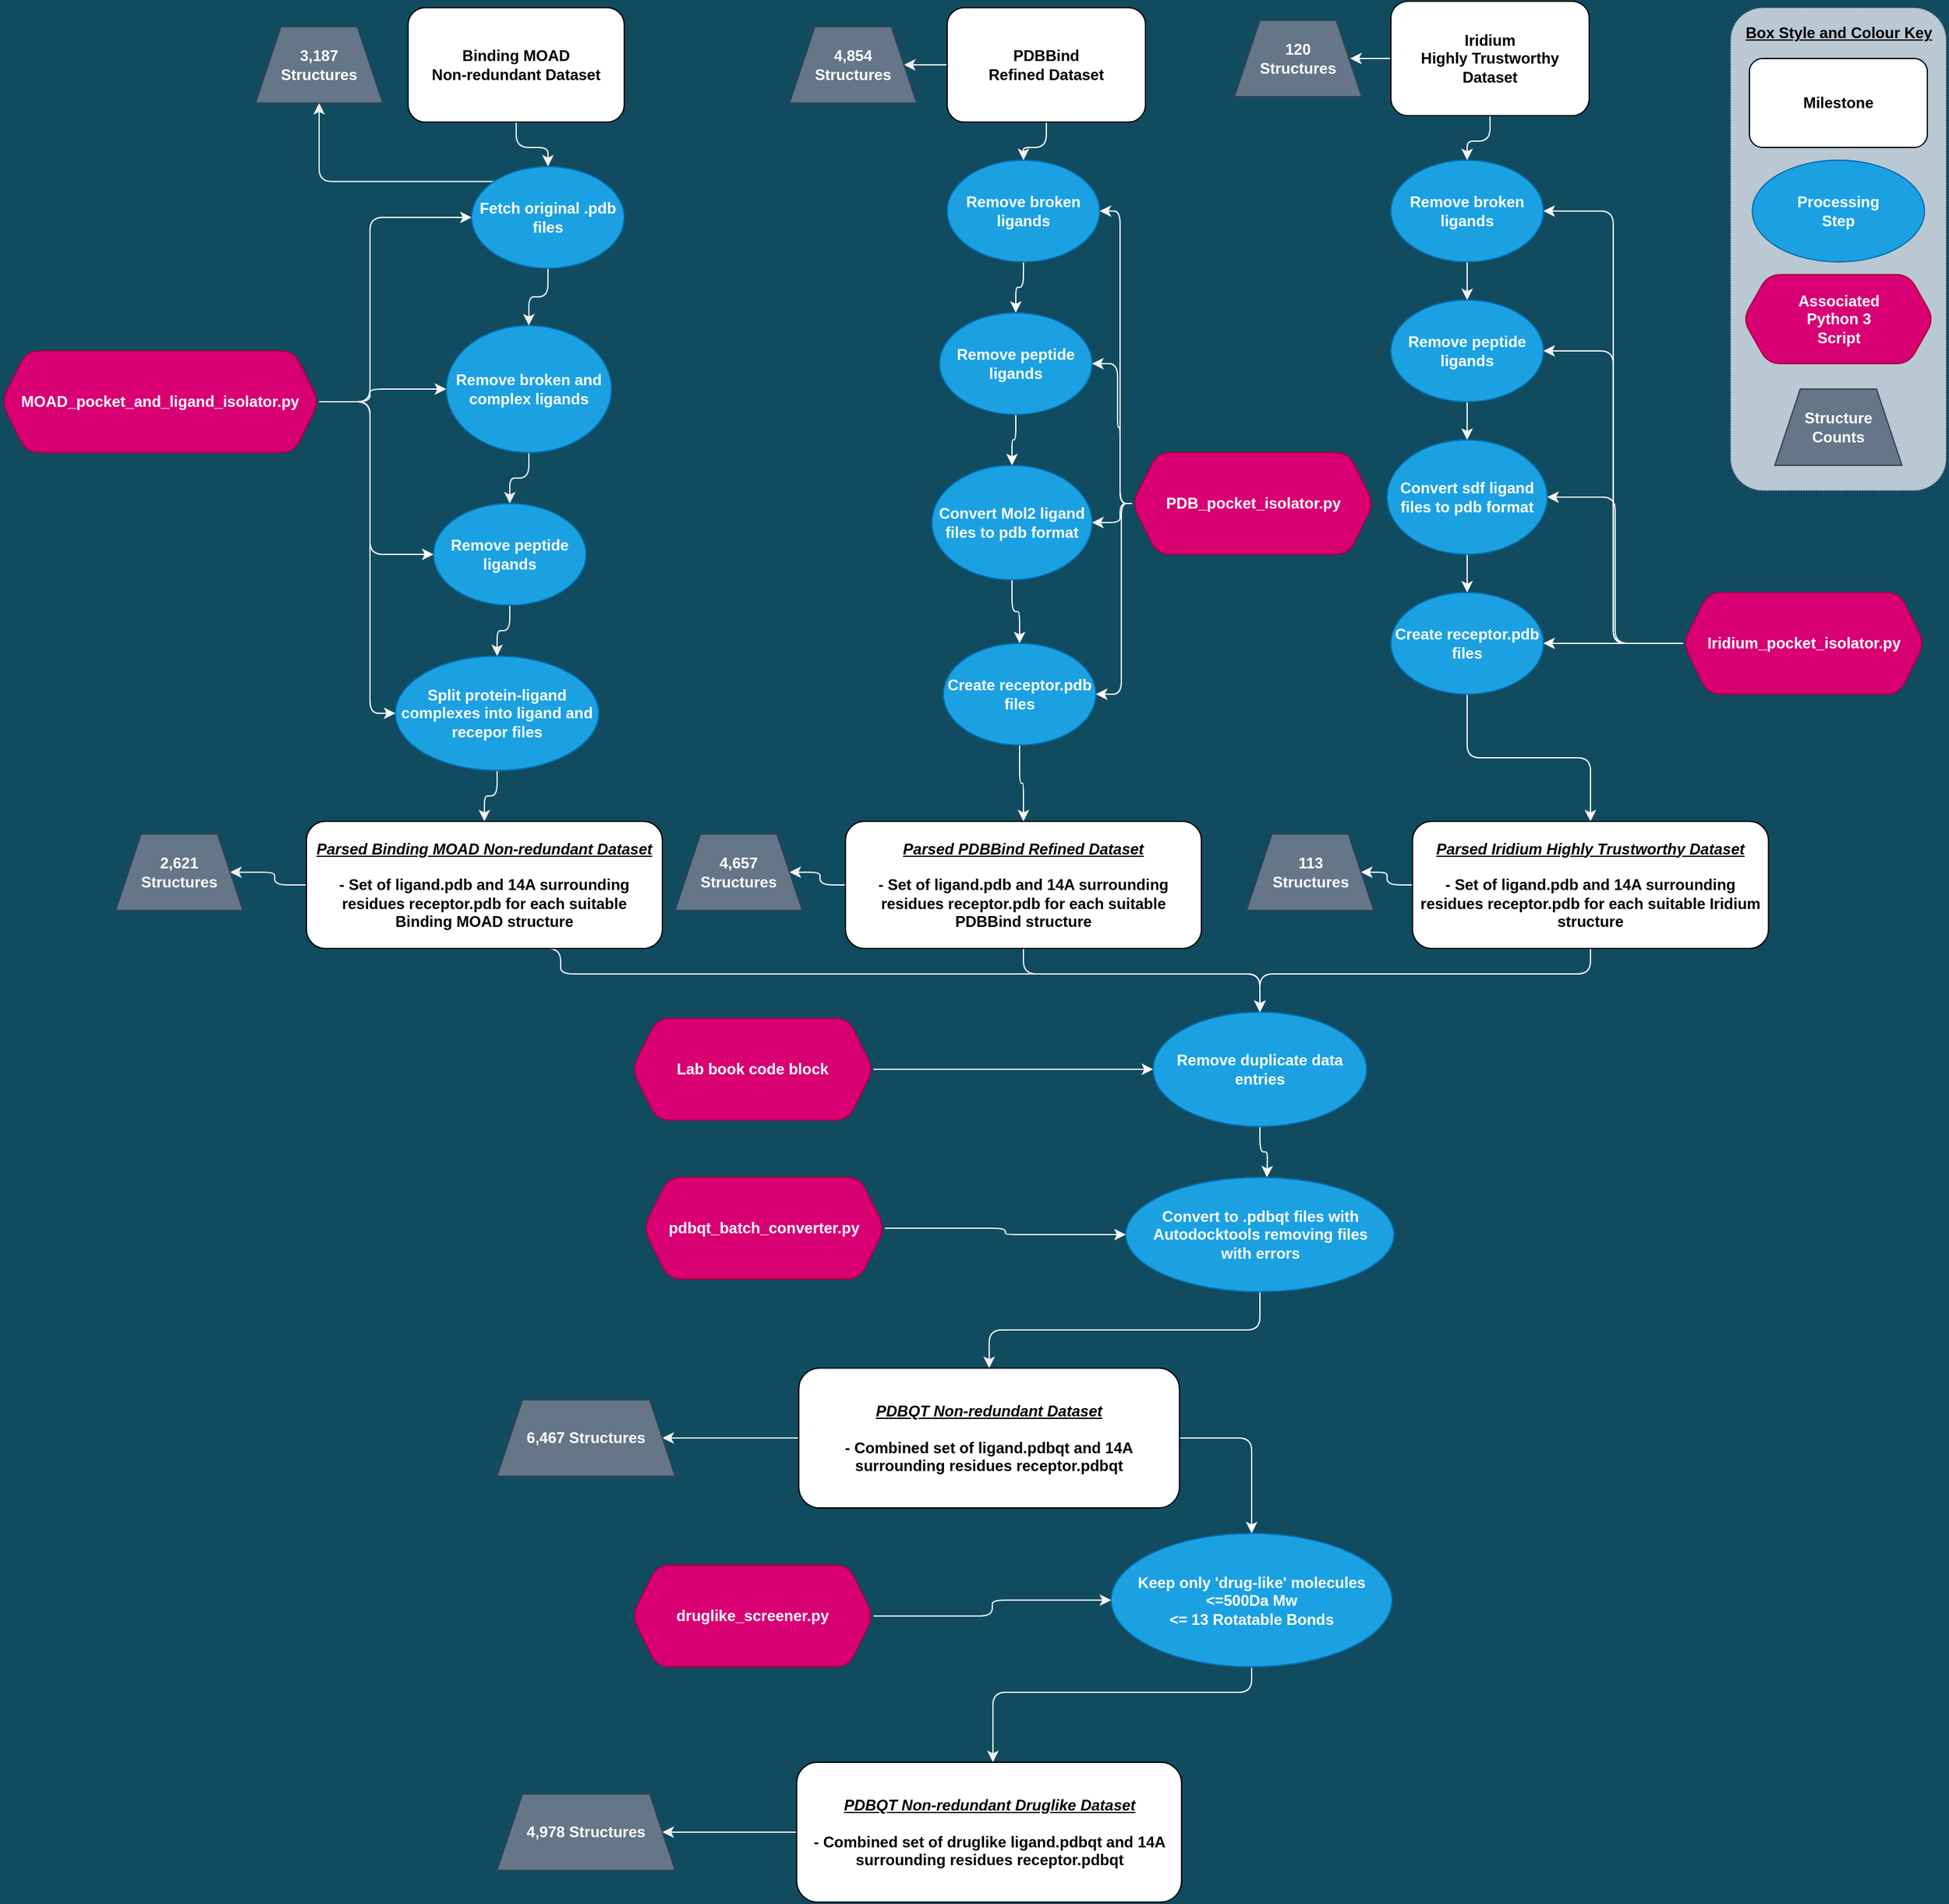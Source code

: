 <mxfile version="14.6.0" type="device"><diagram id="MezgeDCDJQZhVXjwhnEP" name="Page-1"><mxGraphModel dx="2286" dy="943" grid="1" gridSize="10" guides="1" tooltips="1" connect="1" arrows="1" fold="1" page="0" pageScale="1" pageWidth="827" pageHeight="1000" background="#114B5F" math="0" shadow="0"><root><mxCell id="0"/><mxCell id="1" parent="0"/><mxCell id="ap78udexULdiu0JYZYRn-50" value="" style="rounded=1;whiteSpace=wrap;html=1;strokeWidth=1;dashed=1;dashPattern=1 1;fillColor=#bac8d3;strokeColor=#23445d;" parent="1" vertex="1"><mxGeometry x="970.01" y="10" width="170" height="380" as="geometry"/></mxCell><mxCell id="lSpIPOoU5kkB3JWMY7nx-2" value="" style="edgeStyle=orthogonalEdgeStyle;rounded=1;orthogonalLoop=1;jettySize=auto;html=1;strokeColor=#F0F0F0;" parent="1" source="EFMOVaQ2oTUfK1_Tt2sc-1" target="lSpIPOoU5kkB3JWMY7nx-1" edge="1"><mxGeometry relative="1" as="geometry"/></mxCell><mxCell id="EFMOVaQ2oTUfK1_Tt2sc-1" value="&lt;div&gt;Binding MOAD &lt;br&gt;&lt;/div&gt;&lt;div&gt;Non-redundant Dataset&lt;/div&gt;" style="rounded=1;whiteSpace=wrap;html=1;sketch=0;fontStyle=1" parent="1" vertex="1"><mxGeometry x="-70" y="10" width="170" height="90" as="geometry"/></mxCell><mxCell id="LbE3GEjos6kFHarrjm6z-2" value="" style="edgeStyle=orthogonalEdgeStyle;rounded=1;orthogonalLoop=1;jettySize=auto;html=1;strokeColor=#FAFAFA;" parent="1" source="EFMOVaQ2oTUfK1_Tt2sc-2" target="LbE3GEjos6kFHarrjm6z-1" edge="1"><mxGeometry relative="1" as="geometry"/></mxCell><mxCell id="PlJlGjLLQgumHYNmqwMB-20" style="edgeStyle=orthogonalEdgeStyle;rounded=1;orthogonalLoop=1;jettySize=auto;html=1;exitX=0;exitY=0.5;exitDx=0;exitDy=0;entryX=1;entryY=0.5;entryDx=0;entryDy=0;strokeColor=#F0F0F0;" parent="1" source="EFMOVaQ2oTUfK1_Tt2sc-2" target="PlJlGjLLQgumHYNmqwMB-5" edge="1"><mxGeometry relative="1" as="geometry"/></mxCell><mxCell id="EFMOVaQ2oTUfK1_Tt2sc-2" value="&lt;div&gt;PDBBind &lt;br&gt;&lt;/div&gt;&lt;div&gt;Refined Dataset&lt;/div&gt;" style="rounded=1;whiteSpace=wrap;html=1;sketch=0;fontStyle=1" parent="1" vertex="1"><mxGeometry x="354" y="10" width="156" height="90" as="geometry"/></mxCell><mxCell id="PlJlGjLLQgumHYNmqwMB-7" style="edgeStyle=orthogonalEdgeStyle;rounded=1;orthogonalLoop=1;jettySize=auto;html=1;entryX=0.5;entryY=0;entryDx=0;entryDy=0;strokeColor=#F0F0F0;" parent="1" source="EFMOVaQ2oTUfK1_Tt2sc-4" target="EFMOVaQ2oTUfK1_Tt2sc-6" edge="1"><mxGeometry relative="1" as="geometry"/></mxCell><mxCell id="EFMOVaQ2oTUfK1_Tt2sc-4" value="Split protein-ligand complexes into ligand and recepor files" style="ellipse;whiteSpace=wrap;html=1;rounded=1;sketch=0;fillColor=#1ba1e2;strokeColor=#006EAF;fontColor=#ffffff;fontStyle=1" parent="1" vertex="1"><mxGeometry x="-80" y="520" width="160" height="90" as="geometry"/></mxCell><mxCell id="EFMOVaQ2oTUfK1_Tt2sc-17" value="" style="edgeStyle=orthogonalEdgeStyle;curved=0;rounded=1;sketch=0;orthogonalLoop=1;jettySize=auto;html=1;strokeColor=#F7F7F7;fillColor=#F45B69;fontColor=#E4FDE1;exitX=0.5;exitY=1;exitDx=0;exitDy=0;entryX=0.5;entryY=0;entryDx=0;entryDy=0;fontStyle=1" parent="1" source="EFMOVaQ2oTUfK1_Tt2sc-29" edge="1"><mxGeometry relative="1" as="geometry"><mxPoint x="383" y="885" as="sourcePoint"/><mxPoint x="605.5" y="930" as="targetPoint"/><Array as="points"/></mxGeometry></mxCell><mxCell id="PlJlGjLLQgumHYNmqwMB-8" style="edgeStyle=orthogonalEdgeStyle;rounded=1;orthogonalLoop=1;jettySize=auto;html=1;exitX=0.5;exitY=1;exitDx=0;exitDy=0;entryX=0.5;entryY=0;entryDx=0;entryDy=0;strokeColor=#F0F0F0;" parent="1" source="EFMOVaQ2oTUfK1_Tt2sc-6" target="EFMOVaQ2oTUfK1_Tt2sc-29" edge="1"><mxGeometry relative="1" as="geometry"><Array as="points"><mxPoint x="50" y="750"/><mxPoint x="50" y="770"/><mxPoint x="600" y="770"/></Array></mxGeometry></mxCell><mxCell id="PlJlGjLLQgumHYNmqwMB-13" style="edgeStyle=orthogonalEdgeStyle;rounded=1;orthogonalLoop=1;jettySize=auto;html=1;exitX=0;exitY=0.5;exitDx=0;exitDy=0;strokeColor=#F0F0F0;" parent="1" source="EFMOVaQ2oTUfK1_Tt2sc-6" target="tLzg3_uOiemItxgVEjJa-21" edge="1"><mxGeometry relative="1" as="geometry"><mxPoint x="-200" y="650" as="targetPoint"/></mxGeometry></mxCell><mxCell id="EFMOVaQ2oTUfK1_Tt2sc-6" value="&lt;div&gt;&lt;u&gt;&lt;i&gt;Parsed Binding MOAD Non-redundant Dataset&lt;/i&gt;&lt;/u&gt;&lt;br&gt;&lt;/div&gt;&lt;div&gt;&lt;br&gt;&lt;/div&gt;&lt;div&gt;- Set of ligand.pdb and 14A surrounding residues receptor.pdb for each suitable &lt;br&gt;&lt;/div&gt;&lt;div&gt;Binding MOAD structure&lt;br&gt;&lt;/div&gt;" style="rounded=1;whiteSpace=wrap;html=1;sketch=0;fontStyle=1" parent="1" vertex="1"><mxGeometry x="-150" y="650" width="280" height="100" as="geometry"/></mxCell><mxCell id="EFMOVaQ2oTUfK1_Tt2sc-20" value="" style="edgeStyle=orthogonalEdgeStyle;curved=0;rounded=1;sketch=0;orthogonalLoop=1;jettySize=auto;html=1;strokeColor=#F7F7F7;fillColor=#F45B69;fontColor=#E4FDE1;fontStyle=1;exitX=0.5;exitY=1;exitDx=0;exitDy=0;" parent="1" source="_wMHOe0y29-BR3RIIAne-4" edge="1"><mxGeometry relative="1" as="geometry"><mxPoint x="390" y="1390" as="targetPoint"/><Array as="points"><mxPoint x="594" y="1335"/><mxPoint x="390" y="1335"/></Array><mxPoint x="573" y="1314.056" as="sourcePoint"/></mxGeometry></mxCell><mxCell id="EFMOVaQ2oTUfK1_Tt2sc-29" value="&lt;div&gt;Remove duplicate data &lt;br&gt;&lt;/div&gt;&lt;div&gt;entries&lt;/div&gt;" style="ellipse;whiteSpace=wrap;html=1;rounded=0;sketch=0;strokeColor=#006EAF;fillColor=#1ba1e2;fontColor=#ffffff;fontStyle=1" parent="1" vertex="1"><mxGeometry x="516" y="800" width="168" height="90" as="geometry"/></mxCell><mxCell id="tLzg3_uOiemItxgVEjJa-28" style="edgeStyle=orthogonalEdgeStyle;rounded=1;orthogonalLoop=1;jettySize=auto;html=1;strokeColor=#F7F7F7;exitX=0.5;exitY=1;exitDx=0;exitDy=0;" parent="1" source="_wMHOe0y29-BR3RIIAne-1" target="ap78udexULdiu0JYZYRn-2" edge="1"><mxGeometry relative="1" as="geometry"><mxPoint x="605.5" y="1035" as="sourcePoint"/></mxGeometry></mxCell><mxCell id="ap78udexULdiu0JYZYRn-19" style="edgeStyle=orthogonalEdgeStyle;rounded=1;orthogonalLoop=1;jettySize=auto;html=1;entryX=0.5;entryY=0;entryDx=0;entryDy=0;strokeColor=#FAFAFA;exitX=1;exitY=0.5;exitDx=0;exitDy=0;" parent="1" source="ap78udexULdiu0JYZYRn-2" target="_wMHOe0y29-BR3RIIAne-4" edge="1"><mxGeometry relative="1" as="geometry"><mxPoint x="594.5" y="1225" as="targetPoint"/></mxGeometry></mxCell><mxCell id="PlJlGjLLQgumHYNmqwMB-15" style="edgeStyle=orthogonalEdgeStyle;rounded=1;orthogonalLoop=1;jettySize=auto;html=1;entryX=1;entryY=0.5;entryDx=0;entryDy=0;strokeColor=#F0F0F0;" parent="1" source="ap78udexULdiu0JYZYRn-2" target="PlJlGjLLQgumHYNmqwMB-14" edge="1"><mxGeometry relative="1" as="geometry"/></mxCell><mxCell id="ap78udexULdiu0JYZYRn-2" value="&lt;div&gt;&lt;u&gt;&lt;i&gt;PDBQT Non-redundant Dataset&lt;/i&gt;&lt;/u&gt;&lt;/div&gt;&lt;div&gt;&lt;br&gt;&lt;/div&gt;&lt;div&gt;- Combined set of ligand.pdbqt and 14A surrounding residues receptor.pdbqt &lt;br&gt;&lt;/div&gt;" style="rounded=1;whiteSpace=wrap;html=1;sketch=0;fontStyle=1" parent="1" vertex="1"><mxGeometry x="237.25" y="1080" width="299.5" height="110" as="geometry"/></mxCell><mxCell id="LbE3GEjos6kFHarrjm6z-16" style="edgeStyle=orthogonalEdgeStyle;rounded=1;orthogonalLoop=1;jettySize=auto;html=1;entryX=0;entryY=0.5;entryDx=0;entryDy=0;strokeColor=#FAFAFA;" parent="1" source="ap78udexULdiu0JYZYRn-24" target="lSpIPOoU5kkB3JWMY7nx-1" edge="1"><mxGeometry relative="1" as="geometry"><Array as="points"><mxPoint x="-100" y="320"/><mxPoint x="-100" y="175"/></Array></mxGeometry></mxCell><mxCell id="LbE3GEjos6kFHarrjm6z-17" style="edgeStyle=orthogonalEdgeStyle;rounded=1;orthogonalLoop=1;jettySize=auto;html=1;strokeColor=#FAFAFA;" parent="1" source="ap78udexULdiu0JYZYRn-24" target="s8GyDOgWR_Reh2gdY-Z_-3" edge="1"><mxGeometry relative="1" as="geometry"><Array as="points"><mxPoint x="-100" y="320"/><mxPoint x="-100" y="310"/></Array></mxGeometry></mxCell><mxCell id="LbE3GEjos6kFHarrjm6z-18" style="edgeStyle=orthogonalEdgeStyle;rounded=1;orthogonalLoop=1;jettySize=auto;html=1;entryX=0;entryY=0.5;entryDx=0;entryDy=0;strokeColor=#FAFAFA;" parent="1" source="ap78udexULdiu0JYZYRn-24" target="s8GyDOgWR_Reh2gdY-Z_-6" edge="1"><mxGeometry relative="1" as="geometry"><Array as="points"><mxPoint x="-100" y="320"/><mxPoint x="-100" y="440"/></Array></mxGeometry></mxCell><mxCell id="LbE3GEjos6kFHarrjm6z-19" style="edgeStyle=orthogonalEdgeStyle;rounded=1;orthogonalLoop=1;jettySize=auto;html=1;entryX=0;entryY=0.5;entryDx=0;entryDy=0;strokeColor=#FAFAFA;" parent="1" source="ap78udexULdiu0JYZYRn-24" target="EFMOVaQ2oTUfK1_Tt2sc-4" edge="1"><mxGeometry relative="1" as="geometry"><Array as="points"><mxPoint x="-100" y="320"/><mxPoint x="-100" y="565"/></Array></mxGeometry></mxCell><mxCell id="ap78udexULdiu0JYZYRn-24" value="MOAD_pocket_and_ligand_isolator.py" style="shape=hexagon;perimeter=hexagonPerimeter2;whiteSpace=wrap;html=1;fixedSize=1;rounded=1;fontStyle=1;strokeColor=#A50040;fillColor=#d80073;sketch=0;fontColor=#ffffff;" parent="1" vertex="1"><mxGeometry x="-390" y="280" width="250" height="80" as="geometry"/></mxCell><mxCell id="ap78udexULdiu0JYZYRn-28" style="edgeStyle=orthogonalEdgeStyle;rounded=1;orthogonalLoop=1;jettySize=auto;html=1;strokeColor=#FAFAFA;" parent="1" source="ap78udexULdiu0JYZYRn-27" target="EFMOVaQ2oTUfK1_Tt2sc-29" edge="1"><mxGeometry relative="1" as="geometry"/></mxCell><mxCell id="ap78udexULdiu0JYZYRn-27" value="Lab book code block" style="shape=hexagon;perimeter=hexagonPerimeter2;whiteSpace=wrap;html=1;fixedSize=1;rounded=1;fontStyle=1;strokeColor=#A50040;fillColor=#d80073;sketch=0;fontColor=#ffffff;" parent="1" vertex="1"><mxGeometry x="106" y="805" width="190" height="80" as="geometry"/></mxCell><mxCell id="ap78udexULdiu0JYZYRn-44" value="&lt;b&gt;Milestone&lt;/b&gt;" style="rounded=1;whiteSpace=wrap;html=1;perimeterSpacing=5;strokeWidth=1;" parent="1" vertex="1"><mxGeometry x="985" y="50" width="140" height="70" as="geometry"/></mxCell><mxCell id="ap78udexULdiu0JYZYRn-47" value="&lt;div&gt;Processing&lt;/div&gt;&lt;div&gt;Step&lt;br&gt;&lt;/div&gt;" style="ellipse;whiteSpace=wrap;html=1;rounded=0;sketch=0;strokeColor=#006EAF;fillColor=#1ba1e2;fontColor=#ffffff;fontStyle=1" parent="1" vertex="1"><mxGeometry x="987.25" y="130" width="135.5" height="80" as="geometry"/></mxCell><mxCell id="ap78udexULdiu0JYZYRn-48" value="&lt;div&gt;Associated&lt;/div&gt;&lt;div&gt;Python 3 &lt;br&gt;&lt;/div&gt;&lt;div&gt;Script&lt;br&gt;&lt;/div&gt;" style="shape=hexagon;perimeter=hexagonPerimeter2;whiteSpace=wrap;html=1;fixedSize=1;rounded=1;fontStyle=1;strokeColor=#A50040;fillColor=#d80073;sketch=0;fontColor=#ffffff;" parent="1" vertex="1"><mxGeometry x="979.75" y="220" width="150.5" height="70" as="geometry"/></mxCell><mxCell id="ap78udexULdiu0JYZYRn-51" value="Box Style and Colour Key" style="text;html=1;strokeColor=none;fillColor=none;align=center;verticalAlign=middle;whiteSpace=wrap;rounded=0;dashed=1;dashPattern=1 1;fontStyle=5" parent="1" vertex="1"><mxGeometry x="977.63" y="20" width="154.75" height="20" as="geometry"/></mxCell><mxCell id="s8GyDOgWR_Reh2gdY-Z_-7" value="" style="edgeStyle=orthogonalEdgeStyle;rounded=1;orthogonalLoop=1;jettySize=auto;html=1;strokeColor=#EDEDED;" parent="1" source="s8GyDOgWR_Reh2gdY-Z_-3" target="s8GyDOgWR_Reh2gdY-Z_-6" edge="1"><mxGeometry relative="1" as="geometry"/></mxCell><mxCell id="s8GyDOgWR_Reh2gdY-Z_-3" value="Remove broken and complex ligands" style="ellipse;whiteSpace=wrap;html=1;rounded=1;fontStyle=1;sketch=0;fillColor=#1ba1e2;strokeColor=#006EAF;fontColor=#ffffff;" parent="1" vertex="1"><mxGeometry x="-40" y="260" width="130" height="100" as="geometry"/></mxCell><mxCell id="s8GyDOgWR_Reh2gdY-Z_-8" value="" style="edgeStyle=orthogonalEdgeStyle;rounded=1;orthogonalLoop=1;jettySize=auto;html=1;strokeColor=#EDEDED;" parent="1" source="s8GyDOgWR_Reh2gdY-Z_-6" target="EFMOVaQ2oTUfK1_Tt2sc-4" edge="1"><mxGeometry relative="1" as="geometry"/></mxCell><mxCell id="s8GyDOgWR_Reh2gdY-Z_-6" value="Remove peptide ligands" style="ellipse;whiteSpace=wrap;html=1;rounded=1;fontStyle=1;sketch=0;fillColor=#1ba1e2;strokeColor=#006EAF;fontColor=#ffffff;" parent="1" vertex="1"><mxGeometry x="-50" y="400" width="120" height="80" as="geometry"/></mxCell><mxCell id="lSpIPOoU5kkB3JWMY7nx-3" style="edgeStyle=orthogonalEdgeStyle;rounded=1;orthogonalLoop=1;jettySize=auto;html=1;entryX=0.5;entryY=0;entryDx=0;entryDy=0;strokeColor=#F0F0F0;" parent="1" source="lSpIPOoU5kkB3JWMY7nx-1" target="s8GyDOgWR_Reh2gdY-Z_-3" edge="1"><mxGeometry relative="1" as="geometry"/></mxCell><mxCell id="PlJlGjLLQgumHYNmqwMB-21" style="edgeStyle=orthogonalEdgeStyle;rounded=1;orthogonalLoop=1;jettySize=auto;html=1;exitX=0;exitY=0;exitDx=0;exitDy=0;strokeColor=#F0F0F0;entryX=0.5;entryY=1;entryDx=0;entryDy=0;" parent="1" source="lSpIPOoU5kkB3JWMY7nx-1" target="tLzg3_uOiemItxgVEjJa-18" edge="1"><mxGeometry relative="1" as="geometry"><mxPoint x="-140" y="110" as="targetPoint"/></mxGeometry></mxCell><mxCell id="lSpIPOoU5kkB3JWMY7nx-1" value="Fetch original .pdb files" style="ellipse;whiteSpace=wrap;html=1;rounded=1;fontStyle=1;sketch=0;fillColor=#1ba1e2;strokeColor=#006EAF;fontColor=#ffffff;" parent="1" vertex="1"><mxGeometry x="-20" y="135" width="120" height="80" as="geometry"/></mxCell><mxCell id="LbE3GEjos6kFHarrjm6z-4" value="" style="edgeStyle=orthogonalEdgeStyle;rounded=1;orthogonalLoop=1;jettySize=auto;html=1;strokeColor=#FAFAFA;" parent="1" source="LbE3GEjos6kFHarrjm6z-1" target="LbE3GEjos6kFHarrjm6z-3" edge="1"><mxGeometry relative="1" as="geometry"/></mxCell><mxCell id="LbE3GEjos6kFHarrjm6z-1" value="Remove broken ligands" style="ellipse;whiteSpace=wrap;html=1;rounded=1;fontStyle=1;sketch=0;fillColor=#1ba1e2;strokeColor=#006EAF;fontColor=#ffffff;" parent="1" vertex="1"><mxGeometry x="354" y="130" width="120" height="80" as="geometry"/></mxCell><mxCell id="LbE3GEjos6kFHarrjm6z-6" value="" style="edgeStyle=orthogonalEdgeStyle;rounded=1;orthogonalLoop=1;jettySize=auto;html=1;strokeColor=#FAFAFA;" parent="1" source="LbE3GEjos6kFHarrjm6z-3" target="LbE3GEjos6kFHarrjm6z-5" edge="1"><mxGeometry relative="1" as="geometry"/></mxCell><mxCell id="LbE3GEjos6kFHarrjm6z-3" value="Remove peptide ligands" style="ellipse;whiteSpace=wrap;html=1;rounded=1;fontStyle=1;sketch=0;fillColor=#1ba1e2;strokeColor=#006EAF;fontColor=#ffffff;" parent="1" vertex="1"><mxGeometry x="348" y="250" width="120" height="80" as="geometry"/></mxCell><mxCell id="LbE3GEjos6kFHarrjm6z-13" style="edgeStyle=orthogonalEdgeStyle;rounded=1;orthogonalLoop=1;jettySize=auto;html=1;entryX=0.5;entryY=0;entryDx=0;entryDy=0;strokeColor=#FAFAFA;" parent="1" source="LbE3GEjos6kFHarrjm6z-5" target="LbE3GEjos6kFHarrjm6z-12" edge="1"><mxGeometry relative="1" as="geometry"/></mxCell><mxCell id="LbE3GEjos6kFHarrjm6z-5" value="Convert Mol2 ligand files to pdb format" style="ellipse;whiteSpace=wrap;html=1;rounded=1;fontStyle=1;sketch=0;fillColor=#1ba1e2;strokeColor=#006EAF;fontColor=#ffffff;" parent="1" vertex="1"><mxGeometry x="342" y="370" width="126" height="90" as="geometry"/></mxCell><mxCell id="tLzg3_uOiemItxgVEjJa-14" style="edgeStyle=orthogonalEdgeStyle;rounded=1;orthogonalLoop=1;jettySize=auto;html=1;exitX=0.5;exitY=1;exitDx=0;exitDy=0;entryX=0.5;entryY=0;entryDx=0;entryDy=0;strokeColor=#F7F7F7;" parent="1" source="LbE3GEjos6kFHarrjm6z-12" target="PlJlGjLLQgumHYNmqwMB-6" edge="1"><mxGeometry relative="1" as="geometry"/></mxCell><mxCell id="LbE3GEjos6kFHarrjm6z-12" value="Create receptor.pdb files" style="ellipse;whiteSpace=wrap;html=1;fillColor=#1ba1e2;strokeColor=#006EAF;fontColor=#ffffff;fontStyle=1" parent="1" vertex="1"><mxGeometry x="351" y="510" width="120" height="80" as="geometry"/></mxCell><mxCell id="LbE3GEjos6kFHarrjm6z-21" style="edgeStyle=orthogonalEdgeStyle;rounded=1;orthogonalLoop=1;jettySize=auto;html=1;entryX=1;entryY=0.5;entryDx=0;entryDy=0;strokeColor=#FAFAFA;" parent="1" source="LbE3GEjos6kFHarrjm6z-20" target="LbE3GEjos6kFHarrjm6z-1" edge="1"><mxGeometry relative="1" as="geometry"><Array as="points"><mxPoint x="490" y="400"/><mxPoint x="490" y="170"/></Array></mxGeometry></mxCell><mxCell id="LbE3GEjos6kFHarrjm6z-22" style="edgeStyle=orthogonalEdgeStyle;rounded=1;orthogonalLoop=1;jettySize=auto;html=1;entryX=1;entryY=0.5;entryDx=0;entryDy=0;strokeColor=#FAFAFA;" parent="1" source="LbE3GEjos6kFHarrjm6z-20" target="LbE3GEjos6kFHarrjm6z-3" edge="1"><mxGeometry relative="1" as="geometry"><Array as="points"><mxPoint x="490" y="400"/><mxPoint x="490" y="340"/><mxPoint x="488" y="340"/><mxPoint x="488" y="290"/></Array></mxGeometry></mxCell><mxCell id="LbE3GEjos6kFHarrjm6z-24" style="edgeStyle=orthogonalEdgeStyle;rounded=1;orthogonalLoop=1;jettySize=auto;html=1;entryX=1;entryY=0.5;entryDx=0;entryDy=0;strokeColor=#FAFAFA;" parent="1" source="LbE3GEjos6kFHarrjm6z-20" target="LbE3GEjos6kFHarrjm6z-12" edge="1"><mxGeometry relative="1" as="geometry"><Array as="points"><mxPoint x="491" y="400"/><mxPoint x="491" y="550"/></Array></mxGeometry></mxCell><mxCell id="tLzg3_uOiemItxgVEjJa-35" style="edgeStyle=orthogonalEdgeStyle;rounded=1;orthogonalLoop=1;jettySize=auto;html=1;entryX=1;entryY=0.5;entryDx=0;entryDy=0;strokeColor=#F7F7F7;" parent="1" source="LbE3GEjos6kFHarrjm6z-20" target="LbE3GEjos6kFHarrjm6z-5" edge="1"><mxGeometry relative="1" as="geometry"><Array as="points"><mxPoint x="490" y="400"/><mxPoint x="490" y="415"/></Array></mxGeometry></mxCell><mxCell id="LbE3GEjos6kFHarrjm6z-20" value="&lt;div&gt;PDB_pocket_isolator.py&lt;/div&gt;" style="shape=hexagon;perimeter=hexagonPerimeter2;whiteSpace=wrap;html=1;fixedSize=1;rounded=1;fontStyle=1;strokeColor=#A50040;fillColor=#d80073;sketch=0;fontColor=#ffffff;" parent="1" vertex="1"><mxGeometry x="499.5" y="360" width="190" height="80" as="geometry"/></mxCell><mxCell id="PlJlGjLLQgumHYNmqwMB-17" style="edgeStyle=orthogonalEdgeStyle;rounded=1;orthogonalLoop=1;jettySize=auto;html=1;entryX=1;entryY=0.5;entryDx=0;entryDy=0;strokeColor=#F0F0F0;" parent="1" source="PlJlGjLLQgumHYNmqwMB-1" target="PlJlGjLLQgumHYNmqwMB-16" edge="1"><mxGeometry relative="1" as="geometry"/></mxCell><mxCell id="PlJlGjLLQgumHYNmqwMB-1" value="&lt;div&gt;&lt;u&gt;&lt;i&gt;PDBQT Non-redundant Druglike Dataset&lt;/i&gt;&lt;/u&gt;&lt;/div&gt;&lt;div&gt;&lt;br&gt;&lt;/div&gt;&lt;div&gt;- Combined set of druglike ligand.pdbqt and 14A surrounding residues receptor.pdbqt &lt;br&gt;&lt;/div&gt;" style="rounded=1;whiteSpace=wrap;html=1;sketch=0;fontStyle=1" parent="1" vertex="1"><mxGeometry x="235.63" y="1390" width="302.75" height="110" as="geometry"/></mxCell><mxCell id="PlJlGjLLQgumHYNmqwMB-5" value="&lt;div&gt;&lt;b&gt;4,854 &lt;br&gt;&lt;/b&gt;&lt;/div&gt;&lt;div&gt;&lt;b&gt;Structures&lt;/b&gt;&lt;/div&gt;" style="shape=trapezoid;perimeter=trapezoidPerimeter;whiteSpace=wrap;html=1;fixedSize=1;fillColor=#647687;strokeColor=#314354;fontColor=#ffffff;" parent="1" vertex="1"><mxGeometry x="230" y="25" width="100" height="60" as="geometry"/></mxCell><mxCell id="PlJlGjLLQgumHYNmqwMB-9" style="edgeStyle=orthogonalEdgeStyle;rounded=1;orthogonalLoop=1;jettySize=auto;html=1;exitX=0.5;exitY=1;exitDx=0;exitDy=0;strokeColor=#F0F0F0;" parent="1" source="PlJlGjLLQgumHYNmqwMB-6" edge="1"><mxGeometry relative="1" as="geometry"><mxPoint x="600" y="800" as="targetPoint"/><Array as="points"><mxPoint x="414" y="770"/><mxPoint x="600" y="770"/></Array></mxGeometry></mxCell><mxCell id="tLzg3_uOiemItxgVEjJa-23" style="edgeStyle=orthogonalEdgeStyle;rounded=1;orthogonalLoop=1;jettySize=auto;html=1;exitX=0;exitY=0.5;exitDx=0;exitDy=0;entryX=1;entryY=0.5;entryDx=0;entryDy=0;strokeColor=#F7F7F7;" parent="1" source="PlJlGjLLQgumHYNmqwMB-6" target="tLzg3_uOiemItxgVEjJa-22" edge="1"><mxGeometry relative="1" as="geometry"/></mxCell><mxCell id="PlJlGjLLQgumHYNmqwMB-6" value="&lt;div&gt;&lt;u&gt;&lt;i&gt;Parsed PDBBind Refined Dataset&lt;/i&gt;&lt;/u&gt;&lt;br&gt;&lt;/div&gt;&lt;div&gt;&lt;br&gt;&lt;/div&gt;&lt;div&gt;- Set of ligand.pdb and 14A surrounding residues receptor.pdb for each suitable PDBBind structure&lt;br&gt;&lt;/div&gt;" style="rounded=1;whiteSpace=wrap;html=1;sketch=0;fontStyle=1" parent="1" vertex="1"><mxGeometry x="274" y="650" width="280" height="100" as="geometry"/></mxCell><mxCell id="PlJlGjLLQgumHYNmqwMB-14" value="&lt;b&gt;6,467 Structures&lt;br&gt;&lt;/b&gt;" style="shape=trapezoid;perimeter=trapezoidPerimeter;whiteSpace=wrap;html=1;fixedSize=1;fillColor=#647687;strokeColor=#314354;fontColor=#ffffff;" parent="1" vertex="1"><mxGeometry y="1105" width="140" height="60" as="geometry"/></mxCell><mxCell id="PlJlGjLLQgumHYNmqwMB-16" value="&lt;b&gt;4,978 Structures&lt;br&gt;&lt;/b&gt;" style="shape=trapezoid;perimeter=trapezoidPerimeter;whiteSpace=wrap;html=1;fixedSize=1;fillColor=#647687;strokeColor=#314354;fontColor=#ffffff;" parent="1" vertex="1"><mxGeometry y="1415" width="140" height="60" as="geometry"/></mxCell><mxCell id="tLzg3_uOiemItxgVEjJa-7" value="" style="edgeStyle=orthogonalEdgeStyle;rounded=1;orthogonalLoop=1;jettySize=auto;html=1;strokeColor=#F7F7F7;" parent="1" source="tLzg3_uOiemItxgVEjJa-1" edge="1"><mxGeometry relative="1" as="geometry"><mxPoint x="671" y="50" as="targetPoint"/></mxGeometry></mxCell><mxCell id="tLzg3_uOiemItxgVEjJa-8" value="" style="edgeStyle=orthogonalEdgeStyle;rounded=1;orthogonalLoop=1;jettySize=auto;html=1;strokeColor=#F7F7F7;" parent="1" source="tLzg3_uOiemItxgVEjJa-1" target="tLzg3_uOiemItxgVEjJa-2" edge="1"><mxGeometry relative="1" as="geometry"/></mxCell><mxCell id="tLzg3_uOiemItxgVEjJa-1" value="&lt;div&gt;Iridium &lt;br&gt;&lt;/div&gt;&lt;div&gt;Highly Trustworthy Dataset&lt;br&gt;&lt;/div&gt;" style="rounded=1;whiteSpace=wrap;html=1;sketch=0;fontStyle=1" parent="1" vertex="1"><mxGeometry x="703" y="5" width="156" height="90" as="geometry"/></mxCell><mxCell id="tLzg3_uOiemItxgVEjJa-10" style="edgeStyle=orthogonalEdgeStyle;rounded=1;orthogonalLoop=1;jettySize=auto;html=1;exitX=0.5;exitY=1;exitDx=0;exitDy=0;entryX=0.5;entryY=0;entryDx=0;entryDy=0;strokeColor=#F7F7F7;" parent="1" source="tLzg3_uOiemItxgVEjJa-2" target="tLzg3_uOiemItxgVEjJa-3" edge="1"><mxGeometry relative="1" as="geometry"/></mxCell><mxCell id="tLzg3_uOiemItxgVEjJa-2" value="Remove broken ligands" style="ellipse;whiteSpace=wrap;html=1;rounded=1;fontStyle=1;sketch=0;fillColor=#1ba1e2;strokeColor=#006EAF;fontColor=#ffffff;" parent="1" vertex="1"><mxGeometry x="703" y="130" width="120" height="80" as="geometry"/></mxCell><mxCell id="tLzg3_uOiemItxgVEjJa-13" style="edgeStyle=orthogonalEdgeStyle;rounded=1;orthogonalLoop=1;jettySize=auto;html=1;exitX=0.5;exitY=1;exitDx=0;exitDy=0;entryX=0.5;entryY=0;entryDx=0;entryDy=0;strokeColor=#F7F7F7;" parent="1" source="tLzg3_uOiemItxgVEjJa-3" target="tLzg3_uOiemItxgVEjJa-4" edge="1"><mxGeometry relative="1" as="geometry"/></mxCell><mxCell id="tLzg3_uOiemItxgVEjJa-3" value="Remove peptide ligands" style="ellipse;whiteSpace=wrap;html=1;rounded=1;fontStyle=1;sketch=0;fillColor=#1ba1e2;strokeColor=#006EAF;fontColor=#ffffff;" parent="1" vertex="1"><mxGeometry x="703" y="240" width="120" height="80" as="geometry"/></mxCell><mxCell id="tLzg3_uOiemItxgVEjJa-12" style="edgeStyle=orthogonalEdgeStyle;rounded=1;orthogonalLoop=1;jettySize=auto;html=1;exitX=0.5;exitY=1;exitDx=0;exitDy=0;strokeColor=#F7F7F7;" parent="1" source="tLzg3_uOiemItxgVEjJa-4" target="tLzg3_uOiemItxgVEjJa-5" edge="1"><mxGeometry relative="1" as="geometry"/></mxCell><mxCell id="tLzg3_uOiemItxgVEjJa-4" value="Convert sdf ligand files to pdb format" style="ellipse;whiteSpace=wrap;html=1;rounded=1;fontStyle=1;sketch=0;fillColor=#1ba1e2;strokeColor=#006EAF;fontColor=#ffffff;" parent="1" vertex="1"><mxGeometry x="700" y="350" width="126" height="90" as="geometry"/></mxCell><mxCell id="tLzg3_uOiemItxgVEjJa-24" value="" style="edgeStyle=orthogonalEdgeStyle;rounded=1;orthogonalLoop=1;jettySize=auto;html=1;strokeColor=#F7F7F7;" parent="1" source="tLzg3_uOiemItxgVEjJa-5" target="tLzg3_uOiemItxgVEjJa-17" edge="1"><mxGeometry relative="1" as="geometry"/></mxCell><mxCell id="tLzg3_uOiemItxgVEjJa-5" value="Create receptor.pdb files" style="ellipse;whiteSpace=wrap;html=1;fillColor=#1ba1e2;strokeColor=#006EAF;fontColor=#ffffff;fontStyle=1" parent="1" vertex="1"><mxGeometry x="703" y="470" width="120" height="80" as="geometry"/></mxCell><mxCell id="tLzg3_uOiemItxgVEjJa-41" style="edgeStyle=orthogonalEdgeStyle;rounded=1;orthogonalLoop=1;jettySize=auto;html=1;exitX=0;exitY=0.5;exitDx=0;exitDy=0;entryX=1;entryY=0.5;entryDx=0;entryDy=0;strokeColor=#F7F7F7;" parent="1" source="tLzg3_uOiemItxgVEjJa-17" target="tLzg3_uOiemItxgVEjJa-25" edge="1"><mxGeometry relative="1" as="geometry"/></mxCell><mxCell id="tLzg3_uOiemItxgVEjJa-43" style="edgeStyle=orthogonalEdgeStyle;rounded=1;orthogonalLoop=1;jettySize=auto;html=1;exitX=0.5;exitY=1;exitDx=0;exitDy=0;entryX=0.5;entryY=0;entryDx=0;entryDy=0;strokeColor=#F7F7F7;" parent="1" source="tLzg3_uOiemItxgVEjJa-17" target="EFMOVaQ2oTUfK1_Tt2sc-29" edge="1"><mxGeometry relative="1" as="geometry"><Array as="points"><mxPoint x="860" y="770"/><mxPoint x="600" y="770"/></Array></mxGeometry></mxCell><mxCell id="tLzg3_uOiemItxgVEjJa-17" value="&lt;div&gt;&lt;u&gt;&lt;i&gt;Parsed Iridium Highly Trustworthy Dataset&lt;/i&gt;&lt;/u&gt;&lt;br&gt;&lt;/div&gt;&lt;div&gt;&lt;br&gt;&lt;/div&gt;&lt;div&gt;- Set of ligand.pdb and 14A surrounding residues receptor.pdb for each suitable Iridium structure&lt;br&gt;&lt;/div&gt;" style="rounded=1;whiteSpace=wrap;html=1;sketch=0;fontStyle=1" parent="1" vertex="1"><mxGeometry x="720" y="650" width="280" height="100" as="geometry"/></mxCell><mxCell id="tLzg3_uOiemItxgVEjJa-18" value="&lt;div&gt;&lt;b&gt;3,187 &lt;br&gt;&lt;/b&gt;&lt;/div&gt;&lt;div&gt;&lt;b&gt;Structures&lt;/b&gt;&lt;/div&gt;" style="shape=trapezoid;perimeter=trapezoidPerimeter;whiteSpace=wrap;html=1;fixedSize=1;fillColor=#647687;strokeColor=#314354;fontColor=#ffffff;" parent="1" vertex="1"><mxGeometry x="-190" y="25" width="100" height="60" as="geometry"/></mxCell><mxCell id="tLzg3_uOiemItxgVEjJa-19" value="&lt;div&gt;&lt;b&gt;120&lt;br&gt;&lt;/b&gt;&lt;/div&gt;&lt;div&gt;&lt;b&gt;Structures&lt;/b&gt;&lt;/div&gt;" style="shape=trapezoid;perimeter=trapezoidPerimeter;whiteSpace=wrap;html=1;fixedSize=1;fillColor=#647687;strokeColor=#314354;fontColor=#ffffff;" parent="1" vertex="1"><mxGeometry x="580" y="20" width="100" height="60" as="geometry"/></mxCell><mxCell id="tLzg3_uOiemItxgVEjJa-21" value="&lt;div&gt;&lt;b&gt;2,621&lt;br&gt;&lt;/b&gt;&lt;/div&gt;&lt;div&gt;&lt;b&gt;Structures&lt;/b&gt;&lt;/div&gt;" style="shape=trapezoid;perimeter=trapezoidPerimeter;whiteSpace=wrap;html=1;fixedSize=1;fillColor=#647687;strokeColor=#314354;fontColor=#ffffff;" parent="1" vertex="1"><mxGeometry x="-300" y="660" width="100" height="60" as="geometry"/></mxCell><mxCell id="tLzg3_uOiemItxgVEjJa-22" value="&lt;div&gt;&lt;b&gt;4,657&lt;br&gt;&lt;/b&gt;&lt;/div&gt;&lt;div&gt;&lt;b&gt;Structures&lt;/b&gt;&lt;/div&gt;" style="shape=trapezoid;perimeter=trapezoidPerimeter;whiteSpace=wrap;html=1;fixedSize=1;fillColor=#647687;strokeColor=#314354;fontColor=#ffffff;" parent="1" vertex="1"><mxGeometry x="140" y="660" width="100" height="60" as="geometry"/></mxCell><mxCell id="tLzg3_uOiemItxgVEjJa-25" value="&lt;div&gt;&lt;b&gt;113&lt;br&gt;&lt;/b&gt;&lt;/div&gt;&lt;div&gt;&lt;b&gt;Structures&lt;/b&gt;&lt;/div&gt;" style="shape=trapezoid;perimeter=trapezoidPerimeter;whiteSpace=wrap;html=1;fixedSize=1;fillColor=#647687;strokeColor=#314354;fontColor=#ffffff;" parent="1" vertex="1"><mxGeometry x="589.5" y="660" width="100" height="60" as="geometry"/></mxCell><mxCell id="tLzg3_uOiemItxgVEjJa-37" style="edgeStyle=orthogonalEdgeStyle;rounded=1;orthogonalLoop=1;jettySize=auto;html=1;exitX=0;exitY=0.5;exitDx=0;exitDy=0;entryX=1;entryY=0.5;entryDx=0;entryDy=0;strokeColor=#F7F7F7;" parent="1" source="tLzg3_uOiemItxgVEjJa-36" target="tLzg3_uOiemItxgVEjJa-2" edge="1"><mxGeometry relative="1" as="geometry"/></mxCell><mxCell id="tLzg3_uOiemItxgVEjJa-38" style="edgeStyle=orthogonalEdgeStyle;rounded=1;orthogonalLoop=1;jettySize=auto;html=1;exitX=0;exitY=0.5;exitDx=0;exitDy=0;entryX=1;entryY=0.5;entryDx=0;entryDy=0;strokeColor=#F7F7F7;" parent="1" source="tLzg3_uOiemItxgVEjJa-36" target="tLzg3_uOiemItxgVEjJa-3" edge="1"><mxGeometry relative="1" as="geometry"/></mxCell><mxCell id="tLzg3_uOiemItxgVEjJa-39" style="edgeStyle=orthogonalEdgeStyle;rounded=1;orthogonalLoop=1;jettySize=auto;html=1;exitX=0;exitY=0.5;exitDx=0;exitDy=0;entryX=1;entryY=0.5;entryDx=0;entryDy=0;strokeColor=#F7F7F7;" parent="1" source="tLzg3_uOiemItxgVEjJa-36" target="tLzg3_uOiemItxgVEjJa-4" edge="1"><mxGeometry relative="1" as="geometry"/></mxCell><mxCell id="tLzg3_uOiemItxgVEjJa-40" style="edgeStyle=orthogonalEdgeStyle;rounded=1;orthogonalLoop=1;jettySize=auto;html=1;exitX=0;exitY=0.5;exitDx=0;exitDy=0;entryX=1;entryY=0.5;entryDx=0;entryDy=0;strokeColor=#F7F7F7;" parent="1" source="tLzg3_uOiemItxgVEjJa-36" target="tLzg3_uOiemItxgVEjJa-5" edge="1"><mxGeometry relative="1" as="geometry"/></mxCell><mxCell id="tLzg3_uOiemItxgVEjJa-36" value="&lt;div&gt;Iridium_pocket_isolator.py&lt;/div&gt;" style="shape=hexagon;perimeter=hexagonPerimeter2;whiteSpace=wrap;html=1;fixedSize=1;rounded=1;fontStyle=1;strokeColor=#A50040;fillColor=#d80073;sketch=0;fontColor=#ffffff;" parent="1" vertex="1"><mxGeometry x="932.75" y="470" width="190" height="80" as="geometry"/></mxCell><mxCell id="tLzg3_uOiemItxgVEjJa-44" value="&lt;div&gt;&lt;b&gt;Structure&lt;/b&gt;&lt;/div&gt;&lt;div&gt;&lt;b&gt;Counts&lt;br&gt;&lt;/b&gt;&lt;/div&gt;" style="shape=trapezoid;perimeter=trapezoidPerimeter;whiteSpace=wrap;html=1;fixedSize=1;fillColor=#647687;strokeColor=#314354;fontColor=#ffffff;" parent="1" vertex="1"><mxGeometry x="1005.01" y="310" width="100" height="60" as="geometry"/></mxCell><mxCell id="_wMHOe0y29-BR3RIIAne-1" value="&lt;div&gt;Convert to .pdbqt files with Autodocktools removing files &lt;br&gt;&lt;/div&gt;&lt;div&gt;with errors&lt;/div&gt;" style="ellipse;whiteSpace=wrap;html=1;rounded=0;sketch=0;strokeColor=#006EAF;fillColor=#1ba1e2;fontColor=#ffffff;fontStyle=1" vertex="1" parent="1"><mxGeometry x="494.5" y="930" width="211" height="90" as="geometry"/></mxCell><mxCell id="_wMHOe0y29-BR3RIIAne-2" style="edgeStyle=orthogonalEdgeStyle;rounded=1;orthogonalLoop=1;jettySize=auto;html=1;entryX=0;entryY=0.5;entryDx=0;entryDy=0;strokeColor=#FAFAFA;" edge="1" parent="1" source="_wMHOe0y29-BR3RIIAne-3" target="_wMHOe0y29-BR3RIIAne-1"><mxGeometry relative="1" as="geometry"/></mxCell><mxCell id="_wMHOe0y29-BR3RIIAne-3" value="pdbqt_batch_converter.py" style="shape=hexagon;perimeter=hexagonPerimeter2;whiteSpace=wrap;html=1;fixedSize=1;rounded=1;fontStyle=1;strokeColor=#A50040;fillColor=#d80073;sketch=0;fontColor=#ffffff;" vertex="1" parent="1"><mxGeometry x="115.01" y="930" width="190" height="80" as="geometry"/></mxCell><mxCell id="_wMHOe0y29-BR3RIIAne-4" value="&lt;div&gt;Keep only 'drug-like' molecules&lt;/div&gt;&lt;div&gt;&amp;lt;=500Da Mw&lt;/div&gt;&lt;div&gt;&amp;lt;= 13 Rotatable Bonds&lt;br&gt;&lt;/div&gt;" style="ellipse;whiteSpace=wrap;html=1;rounded=0;sketch=0;strokeColor=#006EAF;fillColor=#1ba1e2;fontColor=#ffffff;fontStyle=1" vertex="1" parent="1"><mxGeometry x="483" y="1210" width="221" height="105" as="geometry"/></mxCell><mxCell id="_wMHOe0y29-BR3RIIAne-5" style="edgeStyle=orthogonalEdgeStyle;rounded=1;orthogonalLoop=1;jettySize=auto;html=1;exitX=1;exitY=0.5;exitDx=0;exitDy=0;entryX=0;entryY=0.5;entryDx=0;entryDy=0;strokeColor=#F7F7F7;" edge="1" parent="1" source="_wMHOe0y29-BR3RIIAne-6" target="_wMHOe0y29-BR3RIIAne-4"><mxGeometry relative="1" as="geometry"/></mxCell><mxCell id="_wMHOe0y29-BR3RIIAne-6" value="druglike_screener.py" style="shape=hexagon;perimeter=hexagonPerimeter2;whiteSpace=wrap;html=1;fixedSize=1;rounded=1;fontStyle=1;strokeColor=#A50040;fillColor=#d80073;sketch=0;fontColor=#ffffff;" vertex="1" parent="1"><mxGeometry x="106" y="1235" width="190" height="80" as="geometry"/></mxCell></root></mxGraphModel></diagram></mxfile>